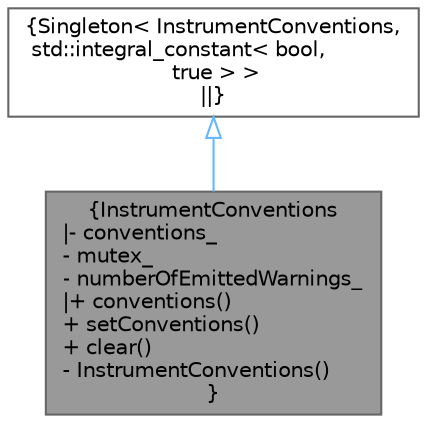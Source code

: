 digraph "InstrumentConventions"
{
 // INTERACTIVE_SVG=YES
 // LATEX_PDF_SIZE
  bgcolor="transparent";
  edge [fontname=Helvetica,fontsize=10,labelfontname=Helvetica,labelfontsize=10];
  node [fontname=Helvetica,fontsize=10,shape=box,height=0.2,width=0.4];
  Node1 [label="{InstrumentConventions\n|- conventions_\l- mutex_\l- numberOfEmittedWarnings_\l|+ conventions()\l+ setConventions()\l+ clear()\l- InstrumentConventions()\l}",height=0.2,width=0.4,color="gray40", fillcolor="grey60", style="filled", fontcolor="black",tooltip="Singleton to hold conventions."];
  Node2 -> Node1 [dir="back",color="steelblue1",style="solid",arrowtail="onormal"];
  Node2 [label="{Singleton\< InstrumentConventions,\l std::integral_constant\< bool,\l true \> \>\n||}",height=0.2,width=0.4,color="gray40", fillcolor="white", style="filled",tooltip=" "];
}
